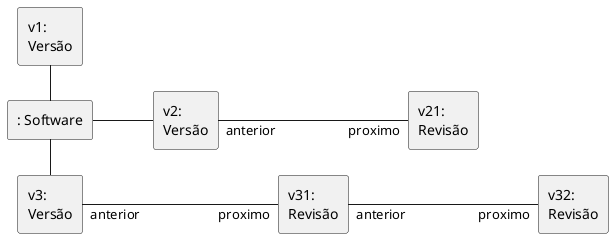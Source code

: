 @startuml mod07ima09
rectangle "v1:\nVersão" as v1
rectangle ": Software" as so
rectangle "v2:\nVersão" as v2
rectangle "v21:\nRevisão" as v21
rectangle "v3:\nVersão" as v3
rectangle "v31:\nRevisão" as v31
rectangle "v32:\nRevisão" as v32
left to right direction
v1 -right-so
so -- v2
v2 "anterior"---"proximo"v21
so -right- v3
v3 "anterior"---"proximo"v31
v31 "anterior"---"proximo"v32
@enduml
